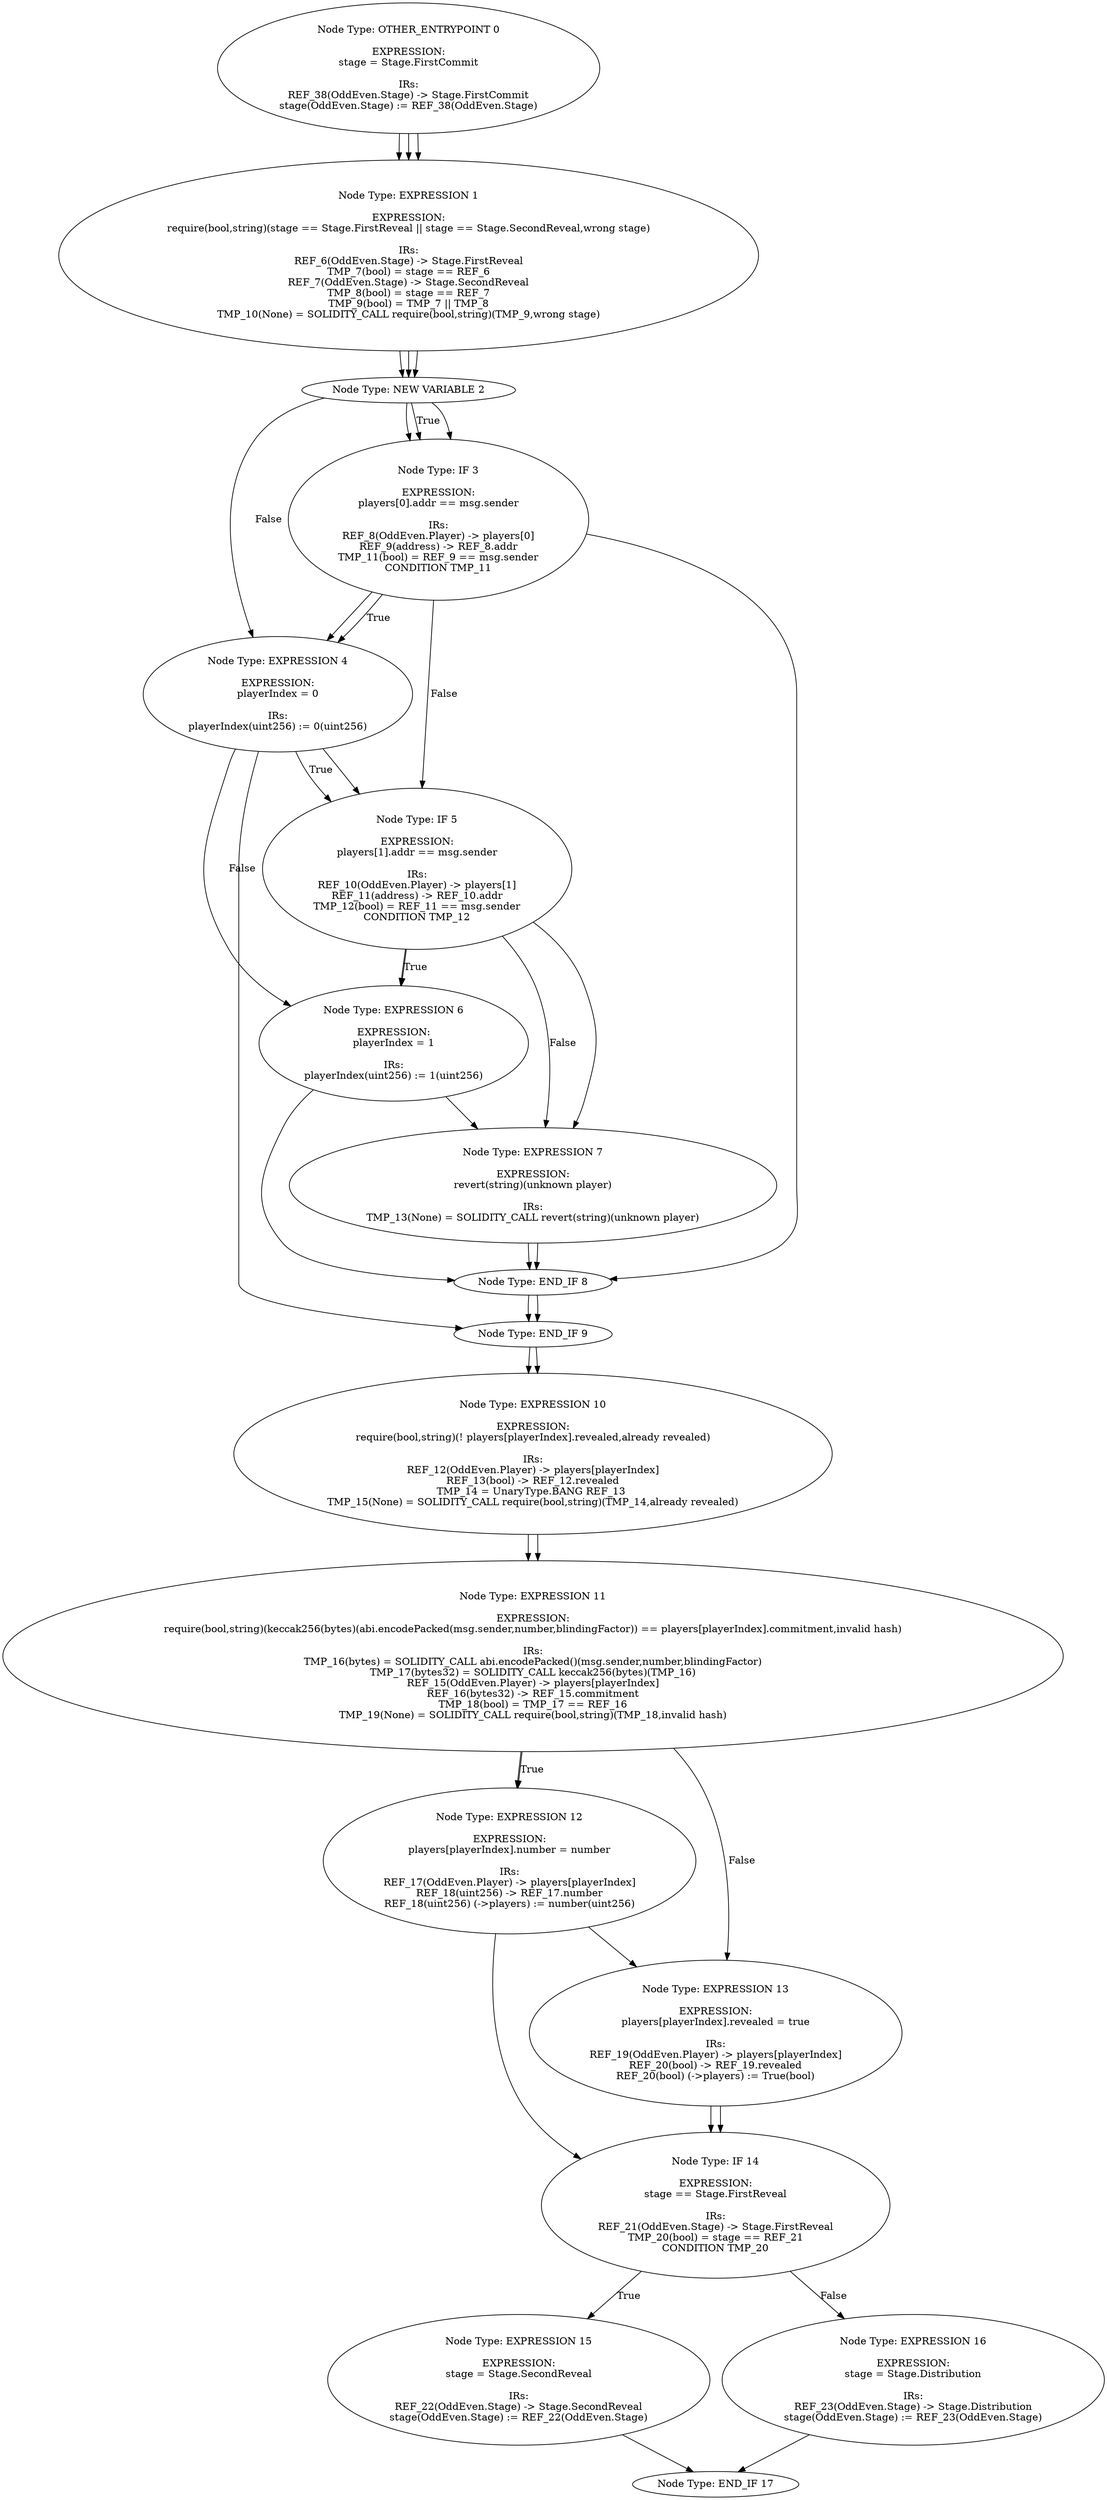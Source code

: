digraph CFG {
0[label="Node Type: ENTRY_POINT 0
"];
0->1;
1[label="Node Type: EXPRESSION 1

EXPRESSION:
require(bool,string)(stage == Stage.Distribution,wrong stage)

IRs:
REF_24(OddEven.Stage) -> Stage.Distribution
TMP_21(bool) = stage == REF_24
TMP_22(None) = SOLIDITY_CALL require(bool,string)(TMP_21,wrong stage)"];
1->2;
2[label="Node Type: NEW VARIABLE 2

EXPRESSION:
n = players[0].number + players[1].number

IRs:
REF_25(OddEven.Player) -> players[0]
REF_26(uint256) -> REF_25.number
REF_27(OddEven.Player) -> players[1]
REF_28(uint256) -> REF_27.number
TMP_23(uint256) = REF_26 + REF_28
n(uint256) := TMP_23(uint256)"];
2->3;
3[label="Node Type: EXPRESSION 3

EXPRESSION:
players[n % 2].addr.call.value(3000000000000000000)()

IRs:
TMP_24(uint256) = n % 2
REF_29(OddEven.Player) -> players[TMP_24]
REF_30(address) -> REF_29.addr
TUPLE_0(bool,bytes) = LOW_LEVEL_CALL, dest:REF_30, function:call, arguments:[''] value:3000000000000000000 "];
3->4;
4[label="Node Type: EXPRESSION 4

EXPRESSION:
players[(n + 1) % 2].addr.call.value(1000000000000000000)()

IRs:
TMP_26(uint256) = n + 1
TMP_27(uint256) = TMP_26 % 2
REF_33(OddEven.Player) -> players[TMP_27]
REF_34(address) -> REF_33.addr
TUPLE_1(bool,bytes) = LOW_LEVEL_CALL, dest:REF_34, function:call, arguments:[''] value:1000000000000000000 "];
4->5;
5[label="Node Type: EXPRESSION 5

EXPRESSION:
delete players

IRs:
players = delete players "];
5->6;
6[label="Node Type: EXPRESSION 6

EXPRESSION:
stage = Stage.FirstCommit

IRs:
REF_37(OddEven.Stage) -> Stage.FirstCommit
stage(OddEven.Stage) := REF_37(OddEven.Stage)"];
0[label="Node Type: ENTRY_POINT 0
"];
0->1;
1[label="Node Type: NEW VARIABLE 1
"];
1->2;
2[label="Node Type: IF 2

EXPRESSION:
stage == Stage.FirstCommit

IRs:
REF_0(OddEven.Stage) -> Stage.FirstCommit
TMP_0(bool) = stage == REF_0
CONDITION TMP_0"];
2->3[label="True"];
2->4[label="False"];
3[label="Node Type: EXPRESSION 3

EXPRESSION:
playerIndex = 0

IRs:
playerIndex(uint256) := 0(uint256)"];
3->8;
4[label="Node Type: IF 4

EXPRESSION:
stage == Stage.SecondCommit

IRs:
REF_1(OddEven.Stage) -> Stage.SecondCommit
TMP_1(bool) = stage == REF_1
CONDITION TMP_1"];
4->5[label="True"];
4->6[label="False"];
5[label="Node Type: EXPRESSION 5

EXPRESSION:
playerIndex = 1

IRs:
playerIndex(uint256) := 1(uint256)"];
5->7;
6[label="Node Type: EXPRESSION 6

EXPRESSION:
revert(string)(only two players allowed)

IRs:
TMP_2(None) = SOLIDITY_CALL revert(string)(only two players allowed)"];
6->7;
7[label="Node Type: END_IF 7
"];
7->8;
8[label="Node Type: END_IF 8
"];
8->9;
9[label="Node Type: EXPRESSION 9

EXPRESSION:
require(bool,string)(msg.value == 2000000000000000000,msg.value must be 2 eth)

IRs:
TMP_3(bool) = msg.value == 2000000000000000000
TMP_4(None) = SOLIDITY_CALL require(bool,string)(TMP_3,msg.value must be 2 eth)"];
9->10;
10[label="Node Type: EXPRESSION 10

EXPRESSION:
players[playerIndex] = Player(msg.sender,commitment,false,0)

IRs:
REF_2(OddEven.Player) -> players[playerIndex]
TMP_5(OddEven.Player) = new Player(msg.sender,commitment,False,0)
REF_2(OddEven.Player) (->players) := TMP_5(OddEven.Player)"];
10->11;
11[label="Node Type: IF 11

EXPRESSION:
stage == Stage.FirstCommit

IRs:
REF_3(OddEven.Stage) -> Stage.FirstCommit
TMP_6(bool) = stage == REF_3
CONDITION TMP_6"];
11->12[label="True"];
11->13[label="False"];
12[label="Node Type: EXPRESSION 12

EXPRESSION:
stage = Stage.SecondCommit

IRs:
REF_4(OddEven.Stage) -> Stage.SecondCommit
stage(OddEven.Stage) := REF_4(OddEven.Stage)"];
12->14;
13[label="Node Type: EXPRESSION 13

EXPRESSION:
stage = Stage.FirstReveal

IRs:
REF_5(OddEven.Stage) -> Stage.FirstReveal
stage(OddEven.Stage) := REF_5(OddEven.Stage)"];
13->14;
14[label="Node Type: END_IF 14
"];
0[label="Node Type: ENTRY_POINT 0
"];
0->1;
1[label="Node Type: EXPRESSION 1

EXPRESSION:
require(bool,string)(stage == Stage.FirstReveal || stage == Stage.SecondReveal,wrong stage)

IRs:
REF_6(OddEven.Stage) -> Stage.FirstReveal
TMP_7(bool) = stage == REF_6
REF_7(OddEven.Stage) -> Stage.SecondReveal
TMP_8(bool) = stage == REF_7
TMP_9(bool) = TMP_7 || TMP_8
TMP_10(None) = SOLIDITY_CALL require(bool,string)(TMP_9,wrong stage)"];
1->2;
2[label="Node Type: NEW VARIABLE 2
"];
2->3;
3[label="Node Type: IF 3

EXPRESSION:
players[0].addr == msg.sender

IRs:
REF_8(OddEven.Player) -> players[0]
REF_9(address) -> REF_8.addr
TMP_11(bool) = REF_9 == msg.sender
CONDITION TMP_11"];
3->4[label="True"];
3->5[label="False"];
4[label="Node Type: EXPRESSION 4

EXPRESSION:
playerIndex = 0

IRs:
playerIndex(uint256) := 0(uint256)"];
4->9;
5[label="Node Type: IF 5

EXPRESSION:
players[1].addr == msg.sender

IRs:
REF_10(OddEven.Player) -> players[1]
REF_11(address) -> REF_10.addr
TMP_12(bool) = REF_11 == msg.sender
CONDITION TMP_12"];
5->6[label="True"];
5->7[label="False"];
6[label="Node Type: EXPRESSION 6

EXPRESSION:
playerIndex = 1

IRs:
playerIndex(uint256) := 1(uint256)"];
6->8;
7[label="Node Type: EXPRESSION 7

EXPRESSION:
revert(string)(unknown player)

IRs:
TMP_13(None) = SOLIDITY_CALL revert(string)(unknown player)"];
7->8;
8[label="Node Type: END_IF 8
"];
8->9;
9[label="Node Type: END_IF 9
"];
9->10;
10[label="Node Type: EXPRESSION 10

EXPRESSION:
require(bool,string)(! players[playerIndex].revealed,already revealed)

IRs:
REF_12(OddEven.Player) -> players[playerIndex]
REF_13(bool) -> REF_12.revealed
TMP_14 = UnaryType.BANG REF_13 
TMP_15(None) = SOLIDITY_CALL require(bool,string)(TMP_14,already revealed)"];
10->11;
11[label="Node Type: EXPRESSION 11

EXPRESSION:
require(bool,string)(keccak256(bytes)(abi.encodePacked(msg.sender,number,blindingFactor)) == players[playerIndex].commitment,invalid hash)

IRs:
TMP_16(bytes) = SOLIDITY_CALL abi.encodePacked()(msg.sender,number,blindingFactor)
TMP_17(bytes32) = SOLIDITY_CALL keccak256(bytes)(TMP_16)
REF_15(OddEven.Player) -> players[playerIndex]
REF_16(bytes32) -> REF_15.commitment
TMP_18(bool) = TMP_17 == REF_16
TMP_19(None) = SOLIDITY_CALL require(bool,string)(TMP_18,invalid hash)"];
11->12;
12[label="Node Type: EXPRESSION 12

EXPRESSION:
players[playerIndex].number = number

IRs:
REF_17(OddEven.Player) -> players[playerIndex]
REF_18(uint256) -> REF_17.number
REF_18(uint256) (->players) := number(uint256)"];
12->13;
13[label="Node Type: EXPRESSION 13

EXPRESSION:
players[playerIndex].revealed = true

IRs:
REF_19(OddEven.Player) -> players[playerIndex]
REF_20(bool) -> REF_19.revealed
REF_20(bool) (->players) := True(bool)"];
13->14;
14[label="Node Type: IF 14

EXPRESSION:
stage == Stage.FirstReveal

IRs:
REF_21(OddEven.Stage) -> Stage.FirstReveal
TMP_20(bool) = stage == REF_21
CONDITION TMP_20"];
14->15[label="True"];
14->16[label="False"];
15[label="Node Type: EXPRESSION 15

EXPRESSION:
stage = Stage.SecondReveal

IRs:
REF_22(OddEven.Stage) -> Stage.SecondReveal
stage(OddEven.Stage) := REF_22(OddEven.Stage)"];
15->17;
16[label="Node Type: EXPRESSION 16

EXPRESSION:
stage = Stage.Distribution

IRs:
REF_23(OddEven.Stage) -> Stage.Distribution
stage(OddEven.Stage) := REF_23(OddEven.Stage)"];
16->17;
17[label="Node Type: END_IF 17
"];
0[label="Node Type: OTHER_ENTRYPOINT 0

EXPRESSION:
stage = Stage.FirstCommit

IRs:
REF_38(OddEven.Stage) -> Stage.FirstCommit
stage(OddEven.Stage) := REF_38(OddEven.Stage)"];
}
